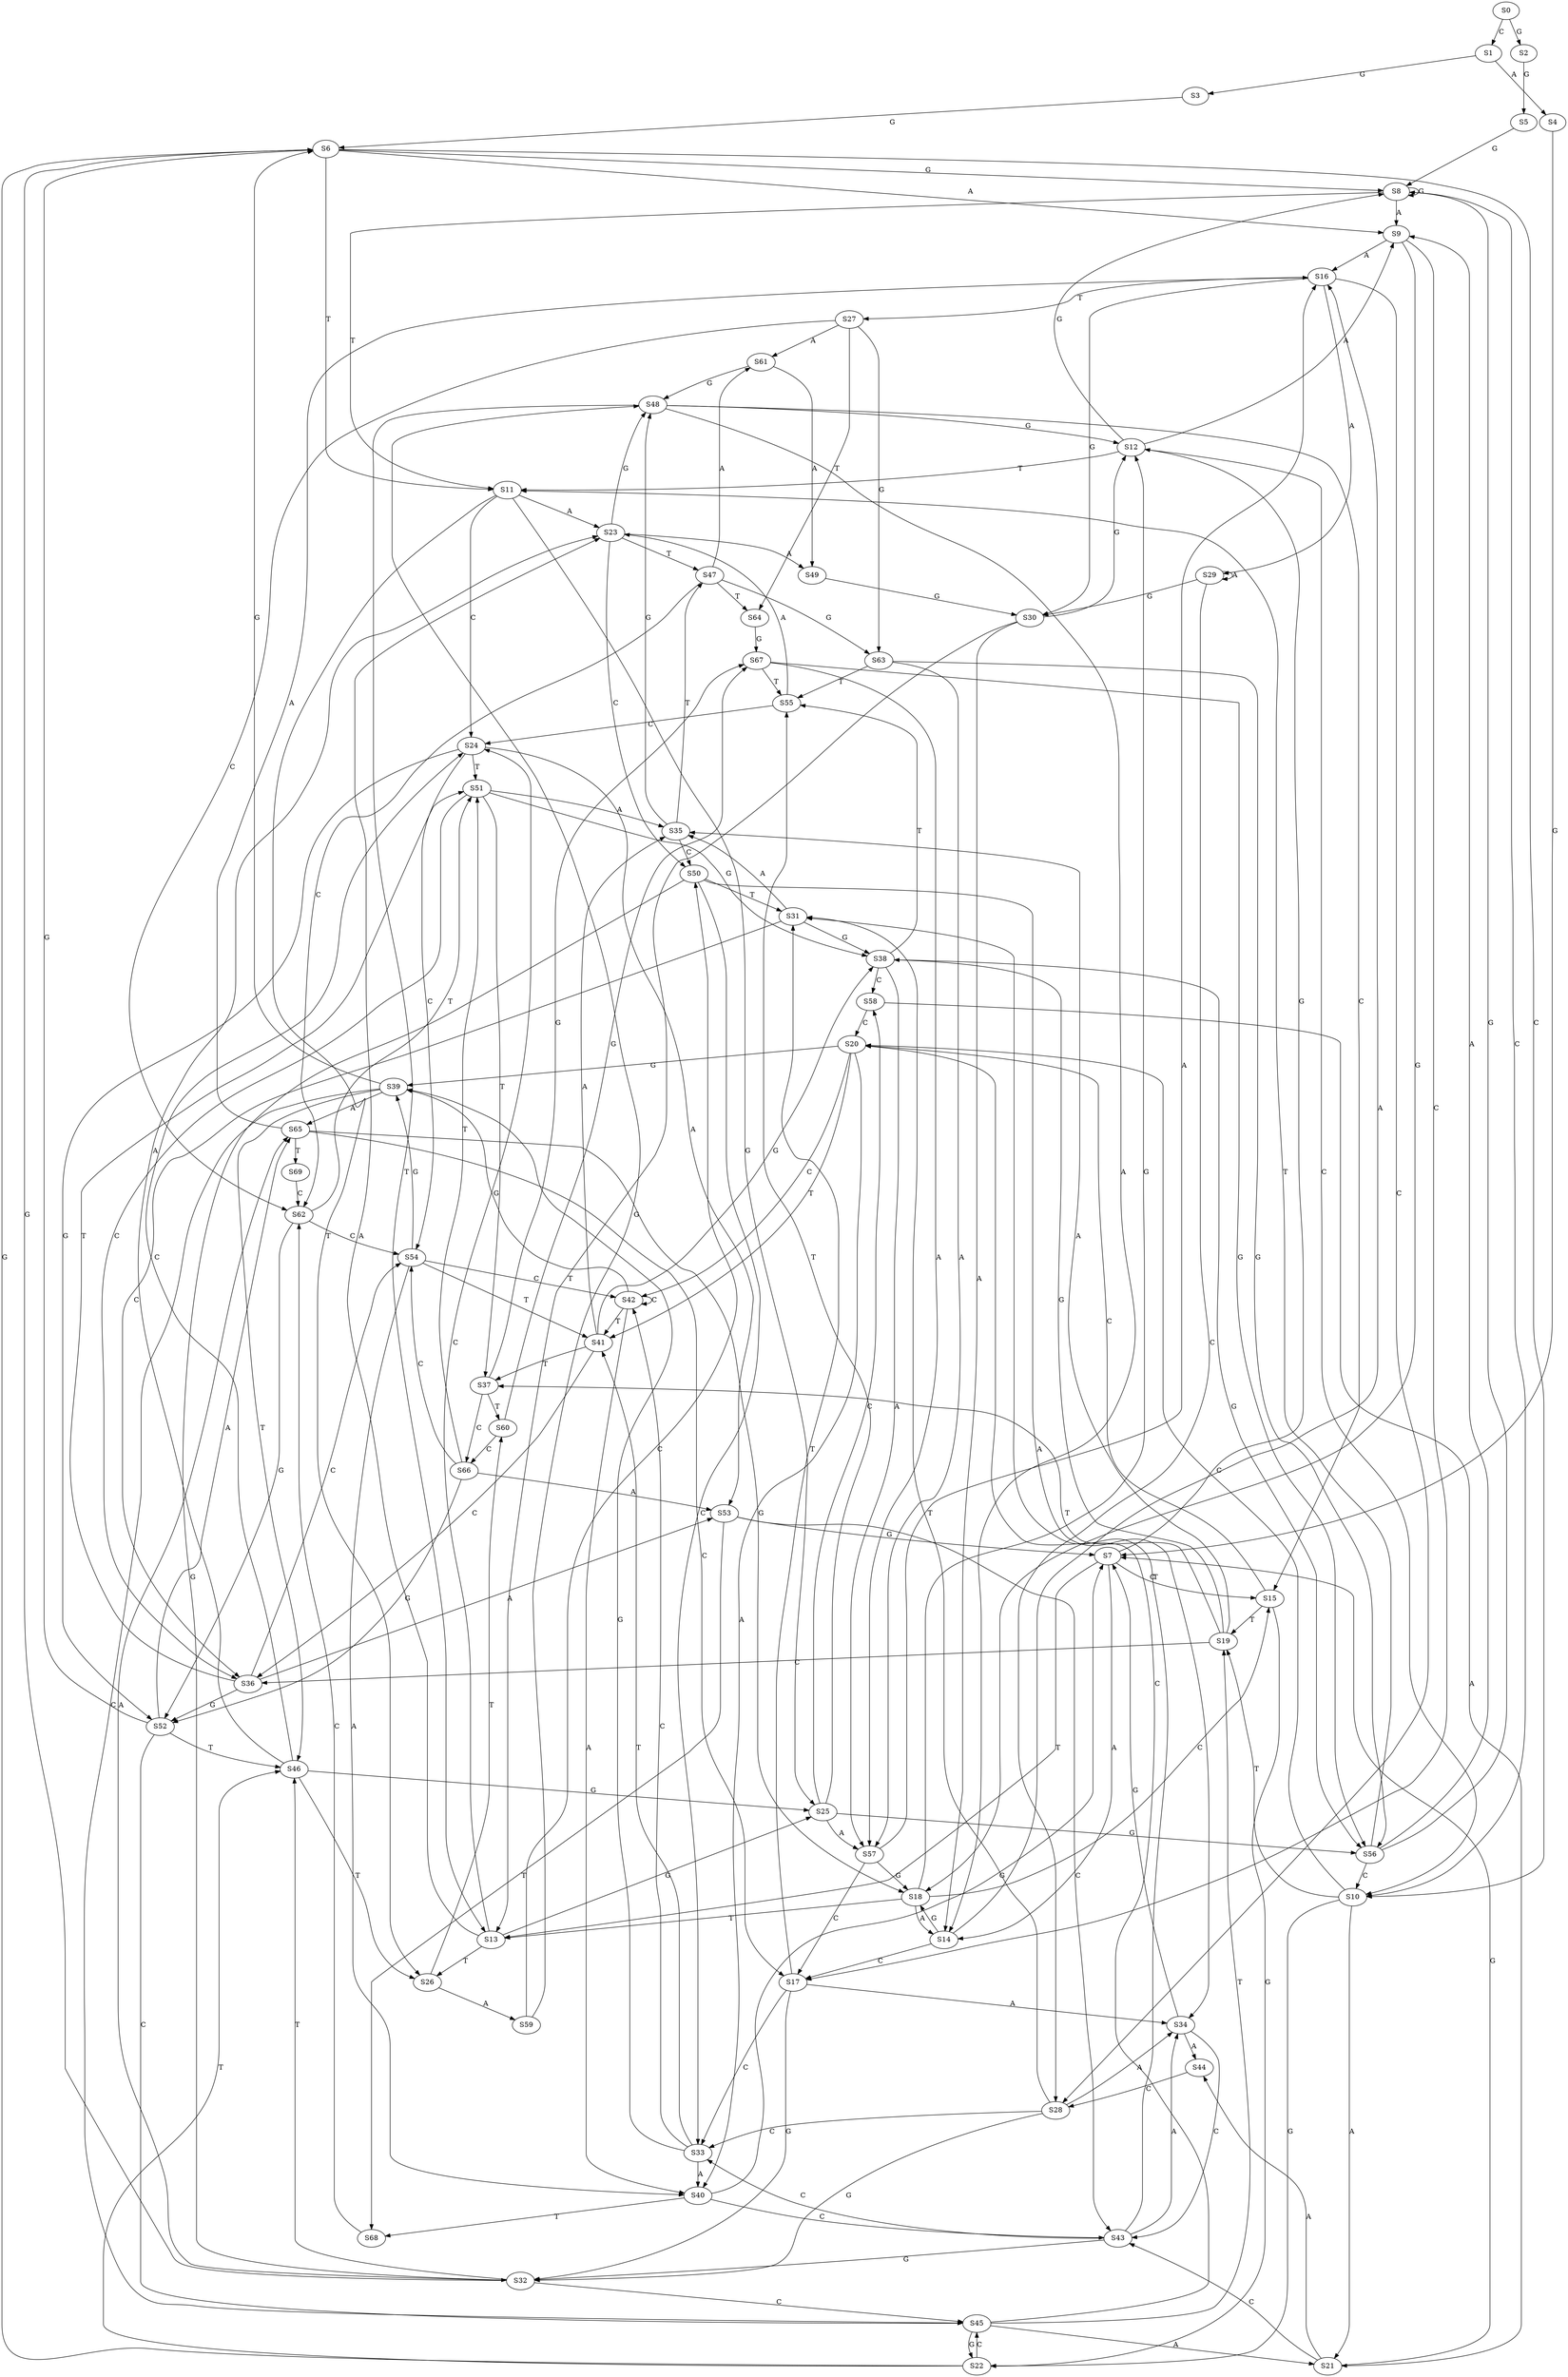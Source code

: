 strict digraph  {
	S0 -> S1 [ label = C ];
	S0 -> S2 [ label = G ];
	S1 -> S3 [ label = G ];
	S1 -> S4 [ label = A ];
	S2 -> S5 [ label = G ];
	S3 -> S6 [ label = G ];
	S4 -> S7 [ label = G ];
	S5 -> S8 [ label = G ];
	S6 -> S9 [ label = A ];
	S6 -> S8 [ label = G ];
	S6 -> S10 [ label = C ];
	S6 -> S11 [ label = T ];
	S7 -> S12 [ label = G ];
	S7 -> S13 [ label = T ];
	S7 -> S14 [ label = A ];
	S7 -> S15 [ label = C ];
	S8 -> S11 [ label = T ];
	S8 -> S10 [ label = C ];
	S8 -> S8 [ label = G ];
	S8 -> S9 [ label = A ];
	S9 -> S16 [ label = A ];
	S9 -> S17 [ label = C ];
	S9 -> S18 [ label = G ];
	S10 -> S19 [ label = T ];
	S10 -> S20 [ label = C ];
	S10 -> S21 [ label = A ];
	S10 -> S22 [ label = G ];
	S11 -> S23 [ label = A ];
	S11 -> S24 [ label = C ];
	S11 -> S25 [ label = G ];
	S11 -> S26 [ label = T ];
	S12 -> S9 [ label = A ];
	S12 -> S8 [ label = G ];
	S12 -> S11 [ label = T ];
	S12 -> S10 [ label = C ];
	S13 -> S23 [ label = A ];
	S13 -> S24 [ label = C ];
	S13 -> S25 [ label = G ];
	S13 -> S26 [ label = T ];
	S14 -> S16 [ label = A ];
	S14 -> S17 [ label = C ];
	S14 -> S18 [ label = G ];
	S15 -> S20 [ label = C ];
	S15 -> S19 [ label = T ];
	S15 -> S22 [ label = G ];
	S16 -> S27 [ label = T ];
	S16 -> S28 [ label = C ];
	S16 -> S29 [ label = A ];
	S16 -> S30 [ label = G ];
	S17 -> S31 [ label = T ];
	S17 -> S32 [ label = G ];
	S17 -> S33 [ label = C ];
	S17 -> S34 [ label = A ];
	S18 -> S13 [ label = T ];
	S18 -> S14 [ label = A ];
	S18 -> S12 [ label = G ];
	S18 -> S15 [ label = C ];
	S19 -> S35 [ label = A ];
	S19 -> S36 [ label = C ];
	S19 -> S37 [ label = T ];
	S19 -> S38 [ label = G ];
	S20 -> S39 [ label = G ];
	S20 -> S40 [ label = A ];
	S20 -> S41 [ label = T ];
	S20 -> S42 [ label = C ];
	S21 -> S7 [ label = G ];
	S21 -> S43 [ label = C ];
	S21 -> S44 [ label = A ];
	S22 -> S6 [ label = G ];
	S22 -> S45 [ label = C ];
	S22 -> S46 [ label = T ];
	S23 -> S47 [ label = T ];
	S23 -> S48 [ label = G ];
	S23 -> S49 [ label = A ];
	S23 -> S50 [ label = C ];
	S24 -> S51 [ label = T ];
	S24 -> S52 [ label = G ];
	S24 -> S53 [ label = A ];
	S24 -> S54 [ label = C ];
	S25 -> S55 [ label = T ];
	S25 -> S56 [ label = G ];
	S25 -> S57 [ label = A ];
	S25 -> S58 [ label = C ];
	S26 -> S59 [ label = A ];
	S26 -> S60 [ label = T ];
	S27 -> S61 [ label = A ];
	S27 -> S62 [ label = C ];
	S27 -> S63 [ label = G ];
	S27 -> S64 [ label = T ];
	S28 -> S34 [ label = A ];
	S28 -> S33 [ label = C ];
	S28 -> S32 [ label = G ];
	S28 -> S31 [ label = T ];
	S29 -> S30 [ label = G ];
	S29 -> S28 [ label = C ];
	S29 -> S29 [ label = A ];
	S30 -> S13 [ label = T ];
	S30 -> S14 [ label = A ];
	S30 -> S12 [ label = G ];
	S31 -> S35 [ label = A ];
	S31 -> S36 [ label = C ];
	S31 -> S38 [ label = G ];
	S32 -> S6 [ label = G ];
	S32 -> S65 [ label = A ];
	S32 -> S46 [ label = T ];
	S32 -> S45 [ label = C ];
	S33 -> S42 [ label = C ];
	S33 -> S40 [ label = A ];
	S33 -> S41 [ label = T ];
	S33 -> S39 [ label = G ];
	S34 -> S7 [ label = G ];
	S34 -> S43 [ label = C ];
	S34 -> S44 [ label = A ];
	S35 -> S48 [ label = G ];
	S35 -> S47 [ label = T ];
	S35 -> S50 [ label = C ];
	S36 -> S51 [ label = T ];
	S36 -> S52 [ label = G ];
	S36 -> S54 [ label = C ];
	S36 -> S53 [ label = A ];
	S37 -> S66 [ label = C ];
	S37 -> S67 [ label = G ];
	S37 -> S60 [ label = T ];
	S38 -> S57 [ label = A ];
	S38 -> S58 [ label = C ];
	S38 -> S56 [ label = G ];
	S38 -> S55 [ label = T ];
	S39 -> S65 [ label = A ];
	S39 -> S6 [ label = G ];
	S39 -> S45 [ label = C ];
	S39 -> S46 [ label = T ];
	S40 -> S7 [ label = G ];
	S40 -> S68 [ label = T ];
	S40 -> S43 [ label = C ];
	S41 -> S38 [ label = G ];
	S41 -> S35 [ label = A ];
	S41 -> S36 [ label = C ];
	S41 -> S37 [ label = T ];
	S42 -> S39 [ label = G ];
	S42 -> S42 [ label = C ];
	S42 -> S40 [ label = A ];
	S42 -> S41 [ label = T ];
	S43 -> S31 [ label = T ];
	S43 -> S33 [ label = C ];
	S43 -> S34 [ label = A ];
	S43 -> S32 [ label = G ];
	S44 -> S28 [ label = C ];
	S45 -> S22 [ label = G ];
	S45 -> S19 [ label = T ];
	S45 -> S20 [ label = C ];
	S45 -> S21 [ label = A ];
	S46 -> S24 [ label = C ];
	S46 -> S23 [ label = A ];
	S46 -> S25 [ label = G ];
	S46 -> S26 [ label = T ];
	S47 -> S62 [ label = C ];
	S47 -> S61 [ label = A ];
	S47 -> S64 [ label = T ];
	S47 -> S63 [ label = G ];
	S48 -> S13 [ label = T ];
	S48 -> S14 [ label = A ];
	S48 -> S15 [ label = C ];
	S48 -> S12 [ label = G ];
	S49 -> S30 [ label = G ];
	S50 -> S32 [ label = G ];
	S50 -> S31 [ label = T ];
	S50 -> S33 [ label = C ];
	S50 -> S34 [ label = A ];
	S51 -> S38 [ label = G ];
	S51 -> S36 [ label = C ];
	S51 -> S35 [ label = A ];
	S51 -> S37 [ label = T ];
	S52 -> S6 [ label = G ];
	S52 -> S46 [ label = T ];
	S52 -> S45 [ label = C ];
	S52 -> S65 [ label = A ];
	S53 -> S68 [ label = T ];
	S53 -> S43 [ label = C ];
	S53 -> S7 [ label = G ];
	S54 -> S42 [ label = C ];
	S54 -> S40 [ label = A ];
	S54 -> S41 [ label = T ];
	S54 -> S39 [ label = G ];
	S55 -> S24 [ label = C ];
	S55 -> S23 [ label = A ];
	S56 -> S8 [ label = G ];
	S56 -> S10 [ label = C ];
	S56 -> S9 [ label = A ];
	S56 -> S11 [ label = T ];
	S57 -> S18 [ label = G ];
	S57 -> S17 [ label = C ];
	S57 -> S16 [ label = A ];
	S58 -> S20 [ label = C ];
	S58 -> S21 [ label = A ];
	S59 -> S50 [ label = C ];
	S59 -> S48 [ label = G ];
	S60 -> S67 [ label = G ];
	S60 -> S66 [ label = C ];
	S61 -> S48 [ label = G ];
	S61 -> S49 [ label = A ];
	S62 -> S54 [ label = C ];
	S62 -> S52 [ label = G ];
	S62 -> S51 [ label = T ];
	S63 -> S56 [ label = G ];
	S63 -> S57 [ label = A ];
	S63 -> S55 [ label = T ];
	S64 -> S67 [ label = G ];
	S65 -> S16 [ label = A ];
	S65 -> S17 [ label = C ];
	S65 -> S18 [ label = G ];
	S65 -> S69 [ label = T ];
	S66 -> S53 [ label = A ];
	S66 -> S51 [ label = T ];
	S66 -> S54 [ label = C ];
	S66 -> S52 [ label = G ];
	S67 -> S56 [ label = G ];
	S67 -> S55 [ label = T ];
	S67 -> S57 [ label = A ];
	S68 -> S62 [ label = C ];
	S69 -> S62 [ label = C ];
}
